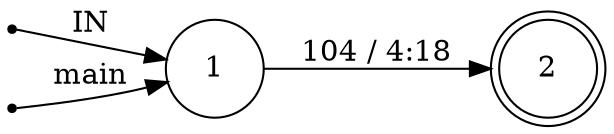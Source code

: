 digraph hello {
	rankdir=LR;
	node [ shape = point ];
	ENTRY;
	en_1;
	node [ shape = circle, height = 0.2 ];
	node [ fixedsize = true, height = 0.65, shape = doublecircle ];
	2;
	node [ shape = circle ];
	1 -> 2 [ label = "104 / 4:18" ];
	ENTRY -> 1 [ label = "IN" ];
	en_1 -> 1 [ label = "main" ];
}
